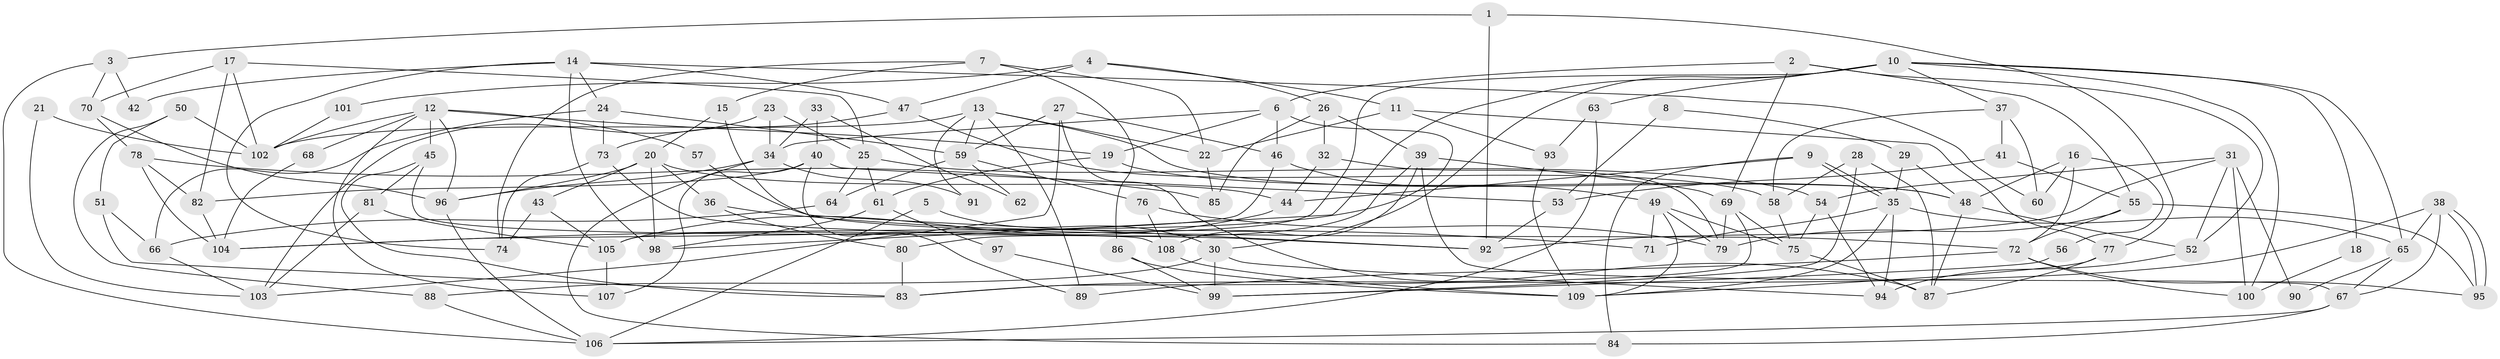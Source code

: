 // Generated by graph-tools (version 1.1) at 2025/26/03/09/25 03:26:10]
// undirected, 109 vertices, 218 edges
graph export_dot {
graph [start="1"]
  node [color=gray90,style=filled];
  1;
  2;
  3;
  4;
  5;
  6;
  7;
  8;
  9;
  10;
  11;
  12;
  13;
  14;
  15;
  16;
  17;
  18;
  19;
  20;
  21;
  22;
  23;
  24;
  25;
  26;
  27;
  28;
  29;
  30;
  31;
  32;
  33;
  34;
  35;
  36;
  37;
  38;
  39;
  40;
  41;
  42;
  43;
  44;
  45;
  46;
  47;
  48;
  49;
  50;
  51;
  52;
  53;
  54;
  55;
  56;
  57;
  58;
  59;
  60;
  61;
  62;
  63;
  64;
  65;
  66;
  67;
  68;
  69;
  70;
  71;
  72;
  73;
  74;
  75;
  76;
  77;
  78;
  79;
  80;
  81;
  82;
  83;
  84;
  85;
  86;
  87;
  88;
  89;
  90;
  91;
  92;
  93;
  94;
  95;
  96;
  97;
  98;
  99;
  100;
  101;
  102;
  103;
  104;
  105;
  106;
  107;
  108;
  109;
  1 -- 77;
  1 -- 92;
  1 -- 3;
  2 -- 6;
  2 -- 52;
  2 -- 55;
  2 -- 69;
  3 -- 106;
  3 -- 42;
  3 -- 70;
  4 -- 11;
  4 -- 26;
  4 -- 47;
  4 -- 101;
  5 -- 106;
  5 -- 30;
  6 -- 19;
  6 -- 104;
  6 -- 34;
  6 -- 46;
  7 -- 15;
  7 -- 74;
  7 -- 22;
  7 -- 86;
  8 -- 29;
  8 -- 53;
  9 -- 44;
  9 -- 35;
  9 -- 35;
  9 -- 84;
  10 -- 30;
  10 -- 63;
  10 -- 18;
  10 -- 37;
  10 -- 65;
  10 -- 98;
  10 -- 100;
  10 -- 105;
  11 -- 77;
  11 -- 22;
  11 -- 93;
  12 -- 96;
  12 -- 107;
  12 -- 19;
  12 -- 45;
  12 -- 57;
  12 -- 68;
  12 -- 102;
  13 -- 59;
  13 -- 48;
  13 -- 22;
  13 -- 89;
  13 -- 91;
  13 -- 102;
  14 -- 24;
  14 -- 98;
  14 -- 42;
  14 -- 47;
  14 -- 60;
  14 -- 74;
  15 -- 20;
  15 -- 92;
  16 -- 72;
  16 -- 60;
  16 -- 48;
  16 -- 56;
  17 -- 102;
  17 -- 70;
  17 -- 25;
  17 -- 82;
  18 -- 100;
  19 -- 48;
  19 -- 61;
  20 -- 36;
  20 -- 98;
  20 -- 43;
  20 -- 44;
  20 -- 96;
  21 -- 103;
  21 -- 102;
  22 -- 85;
  23 -- 34;
  23 -- 25;
  23 -- 103;
  24 -- 73;
  24 -- 66;
  24 -- 59;
  25 -- 54;
  25 -- 61;
  25 -- 64;
  26 -- 85;
  26 -- 39;
  26 -- 32;
  27 -- 87;
  27 -- 59;
  27 -- 46;
  27 -- 103;
  28 -- 58;
  28 -- 99;
  28 -- 87;
  29 -- 48;
  29 -- 35;
  30 -- 94;
  30 -- 88;
  30 -- 99;
  31 -- 100;
  31 -- 52;
  31 -- 54;
  31 -- 90;
  31 -- 92;
  32 -- 44;
  32 -- 79;
  33 -- 40;
  33 -- 34;
  33 -- 62;
  34 -- 84;
  34 -- 91;
  34 -- 96;
  35 -- 65;
  35 -- 71;
  35 -- 94;
  35 -- 109;
  36 -- 80;
  36 -- 71;
  37 -- 58;
  37 -- 41;
  37 -- 60;
  38 -- 67;
  38 -- 95;
  38 -- 95;
  38 -- 65;
  38 -- 83;
  39 -- 69;
  39 -- 108;
  39 -- 67;
  39 -- 80;
  40 -- 53;
  40 -- 82;
  40 -- 89;
  40 -- 107;
  41 -- 55;
  41 -- 53;
  43 -- 105;
  43 -- 74;
  44 -- 105;
  45 -- 83;
  45 -- 81;
  45 -- 108;
  46 -- 49;
  46 -- 104;
  47 -- 58;
  47 -- 73;
  48 -- 87;
  48 -- 52;
  49 -- 79;
  49 -- 71;
  49 -- 75;
  49 -- 109;
  50 -- 51;
  50 -- 102;
  50 -- 88;
  51 -- 83;
  51 -- 66;
  52 -- 94;
  53 -- 92;
  54 -- 75;
  54 -- 94;
  55 -- 95;
  55 -- 72;
  55 -- 79;
  56 -- 99;
  57 -- 72;
  58 -- 75;
  59 -- 76;
  59 -- 62;
  59 -- 64;
  61 -- 97;
  61 -- 98;
  63 -- 106;
  63 -- 93;
  64 -- 66;
  65 -- 67;
  65 -- 90;
  66 -- 103;
  67 -- 84;
  67 -- 106;
  68 -- 104;
  69 -- 79;
  69 -- 75;
  69 -- 83;
  70 -- 96;
  70 -- 78;
  72 -- 89;
  72 -- 95;
  72 -- 100;
  73 -- 74;
  73 -- 92;
  75 -- 87;
  76 -- 79;
  76 -- 108;
  77 -- 109;
  77 -- 87;
  78 -- 104;
  78 -- 82;
  78 -- 85;
  80 -- 83;
  81 -- 103;
  81 -- 105;
  82 -- 104;
  86 -- 109;
  86 -- 99;
  88 -- 106;
  93 -- 109;
  96 -- 106;
  97 -- 99;
  101 -- 102;
  105 -- 107;
  108 -- 109;
}
